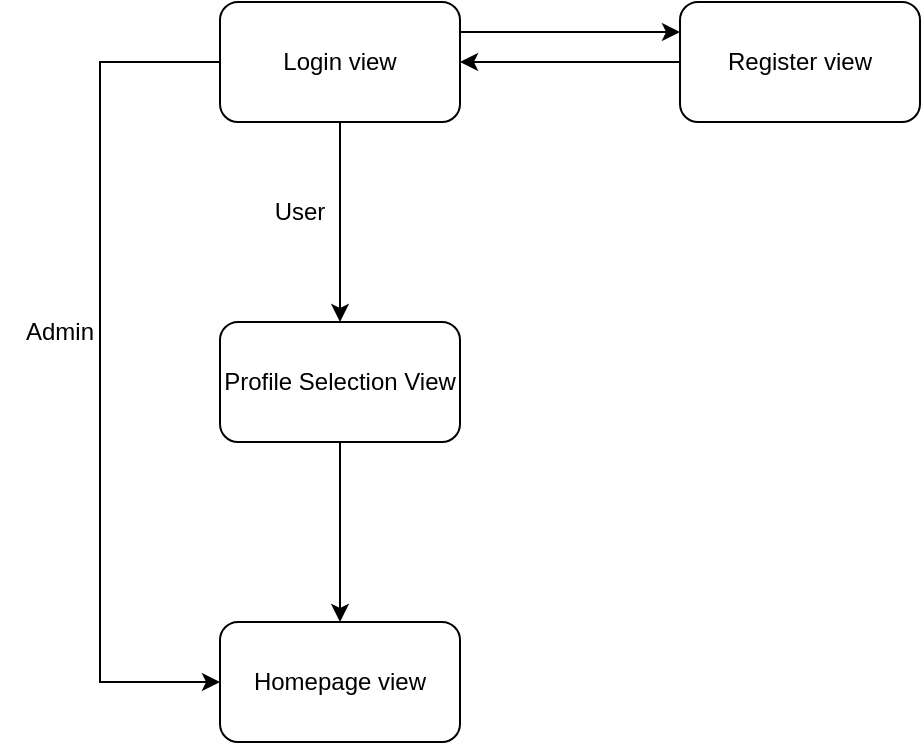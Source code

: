 <mxfile version="21.5.2" type="device">
  <diagram name="Page-1" id="M6DQpz9acA0PqHt25ApY">
    <mxGraphModel dx="1434" dy="870" grid="1" gridSize="10" guides="1" tooltips="1" connect="1" arrows="1" fold="1" page="1" pageScale="1" pageWidth="850" pageHeight="1100" math="0" shadow="0">
      <root>
        <mxCell id="0" />
        <mxCell id="1" parent="0" />
        <mxCell id="oa3RFMOhedNf_UM47Dp--4" style="edgeStyle=orthogonalEdgeStyle;rounded=0;orthogonalLoop=1;jettySize=auto;html=1;exitX=1;exitY=0.25;exitDx=0;exitDy=0;entryX=0;entryY=0.25;entryDx=0;entryDy=0;" edge="1" parent="1" source="oa3RFMOhedNf_UM47Dp--1" target="oa3RFMOhedNf_UM47Dp--3">
          <mxGeometry relative="1" as="geometry" />
        </mxCell>
        <mxCell id="oa3RFMOhedNf_UM47Dp--7" style="edgeStyle=orthogonalEdgeStyle;rounded=0;orthogonalLoop=1;jettySize=auto;html=1;exitX=0.5;exitY=1;exitDx=0;exitDy=0;" edge="1" parent="1" source="oa3RFMOhedNf_UM47Dp--1" target="oa3RFMOhedNf_UM47Dp--6">
          <mxGeometry relative="1" as="geometry" />
        </mxCell>
        <mxCell id="oa3RFMOhedNf_UM47Dp--11" style="edgeStyle=orthogonalEdgeStyle;rounded=0;orthogonalLoop=1;jettySize=auto;html=1;exitX=0;exitY=0.5;exitDx=0;exitDy=0;entryX=0;entryY=0.5;entryDx=0;entryDy=0;" edge="1" parent="1" source="oa3RFMOhedNf_UM47Dp--1" target="oa3RFMOhedNf_UM47Dp--8">
          <mxGeometry relative="1" as="geometry">
            <Array as="points">
              <mxPoint x="110" y="100" />
              <mxPoint x="110" y="410" />
            </Array>
          </mxGeometry>
        </mxCell>
        <mxCell id="oa3RFMOhedNf_UM47Dp--1" value="Login view" style="rounded=1;whiteSpace=wrap;html=1;" vertex="1" parent="1">
          <mxGeometry x="170" y="70" width="120" height="60" as="geometry" />
        </mxCell>
        <mxCell id="oa3RFMOhedNf_UM47Dp--5" style="edgeStyle=orthogonalEdgeStyle;rounded=0;orthogonalLoop=1;jettySize=auto;html=1;exitX=0;exitY=0.5;exitDx=0;exitDy=0;entryX=1;entryY=0.5;entryDx=0;entryDy=0;" edge="1" parent="1" source="oa3RFMOhedNf_UM47Dp--3" target="oa3RFMOhedNf_UM47Dp--1">
          <mxGeometry relative="1" as="geometry" />
        </mxCell>
        <mxCell id="oa3RFMOhedNf_UM47Dp--3" value="Register view" style="rounded=1;whiteSpace=wrap;html=1;" vertex="1" parent="1">
          <mxGeometry x="400" y="70" width="120" height="60" as="geometry" />
        </mxCell>
        <mxCell id="oa3RFMOhedNf_UM47Dp--9" style="edgeStyle=orthogonalEdgeStyle;rounded=0;orthogonalLoop=1;jettySize=auto;html=1;exitX=0.5;exitY=1;exitDx=0;exitDy=0;entryX=0.5;entryY=0;entryDx=0;entryDy=0;" edge="1" parent="1" source="oa3RFMOhedNf_UM47Dp--6" target="oa3RFMOhedNf_UM47Dp--8">
          <mxGeometry relative="1" as="geometry" />
        </mxCell>
        <mxCell id="oa3RFMOhedNf_UM47Dp--6" value="Profile Selection View" style="rounded=1;whiteSpace=wrap;html=1;" vertex="1" parent="1">
          <mxGeometry x="170" y="230" width="120" height="60" as="geometry" />
        </mxCell>
        <mxCell id="oa3RFMOhedNf_UM47Dp--8" value="Homepage view" style="rounded=1;whiteSpace=wrap;html=1;" vertex="1" parent="1">
          <mxGeometry x="170" y="380" width="120" height="60" as="geometry" />
        </mxCell>
        <mxCell id="oa3RFMOhedNf_UM47Dp--10" value="User" style="text;html=1;strokeColor=none;fillColor=none;align=center;verticalAlign=middle;whiteSpace=wrap;rounded=0;" vertex="1" parent="1">
          <mxGeometry x="180" y="160" width="60" height="30" as="geometry" />
        </mxCell>
        <mxCell id="oa3RFMOhedNf_UM47Dp--12" value="Admin" style="text;html=1;strokeColor=none;fillColor=none;align=center;verticalAlign=middle;whiteSpace=wrap;rounded=0;" vertex="1" parent="1">
          <mxGeometry x="60" y="220" width="60" height="30" as="geometry" />
        </mxCell>
      </root>
    </mxGraphModel>
  </diagram>
</mxfile>
